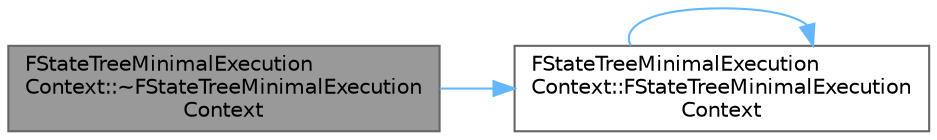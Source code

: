 digraph "FStateTreeMinimalExecutionContext::~FStateTreeMinimalExecutionContext"
{
 // INTERACTIVE_SVG=YES
 // LATEX_PDF_SIZE
  bgcolor="transparent";
  edge [fontname=Helvetica,fontsize=10,labelfontname=Helvetica,labelfontsize=10];
  node [fontname=Helvetica,fontsize=10,shape=box,height=0.2,width=0.4];
  rankdir="LR";
  Node1 [id="Node000001",label="FStateTreeMinimalExecution\lContext::~FStateTreeMinimalExecution\lContext",height=0.2,width=0.4,color="gray40", fillcolor="grey60", style="filled", fontcolor="black",tooltip=" "];
  Node1 -> Node2 [id="edge1_Node000001_Node000002",color="steelblue1",style="solid",tooltip=" "];
  Node2 [id="Node000002",label="FStateTreeMinimalExecution\lContext::FStateTreeMinimalExecution\lContext",height=0.2,width=0.4,color="grey40", fillcolor="white", style="filled",URL="$d3/d59/structFStateTreeMinimalExecutionContext.html#a69f7226d68e1a5d13a64fd42016d2c05",tooltip=" "];
  Node2 -> Node2 [id="edge2_Node000002_Node000002",color="steelblue1",style="solid",tooltip=" "];
}
